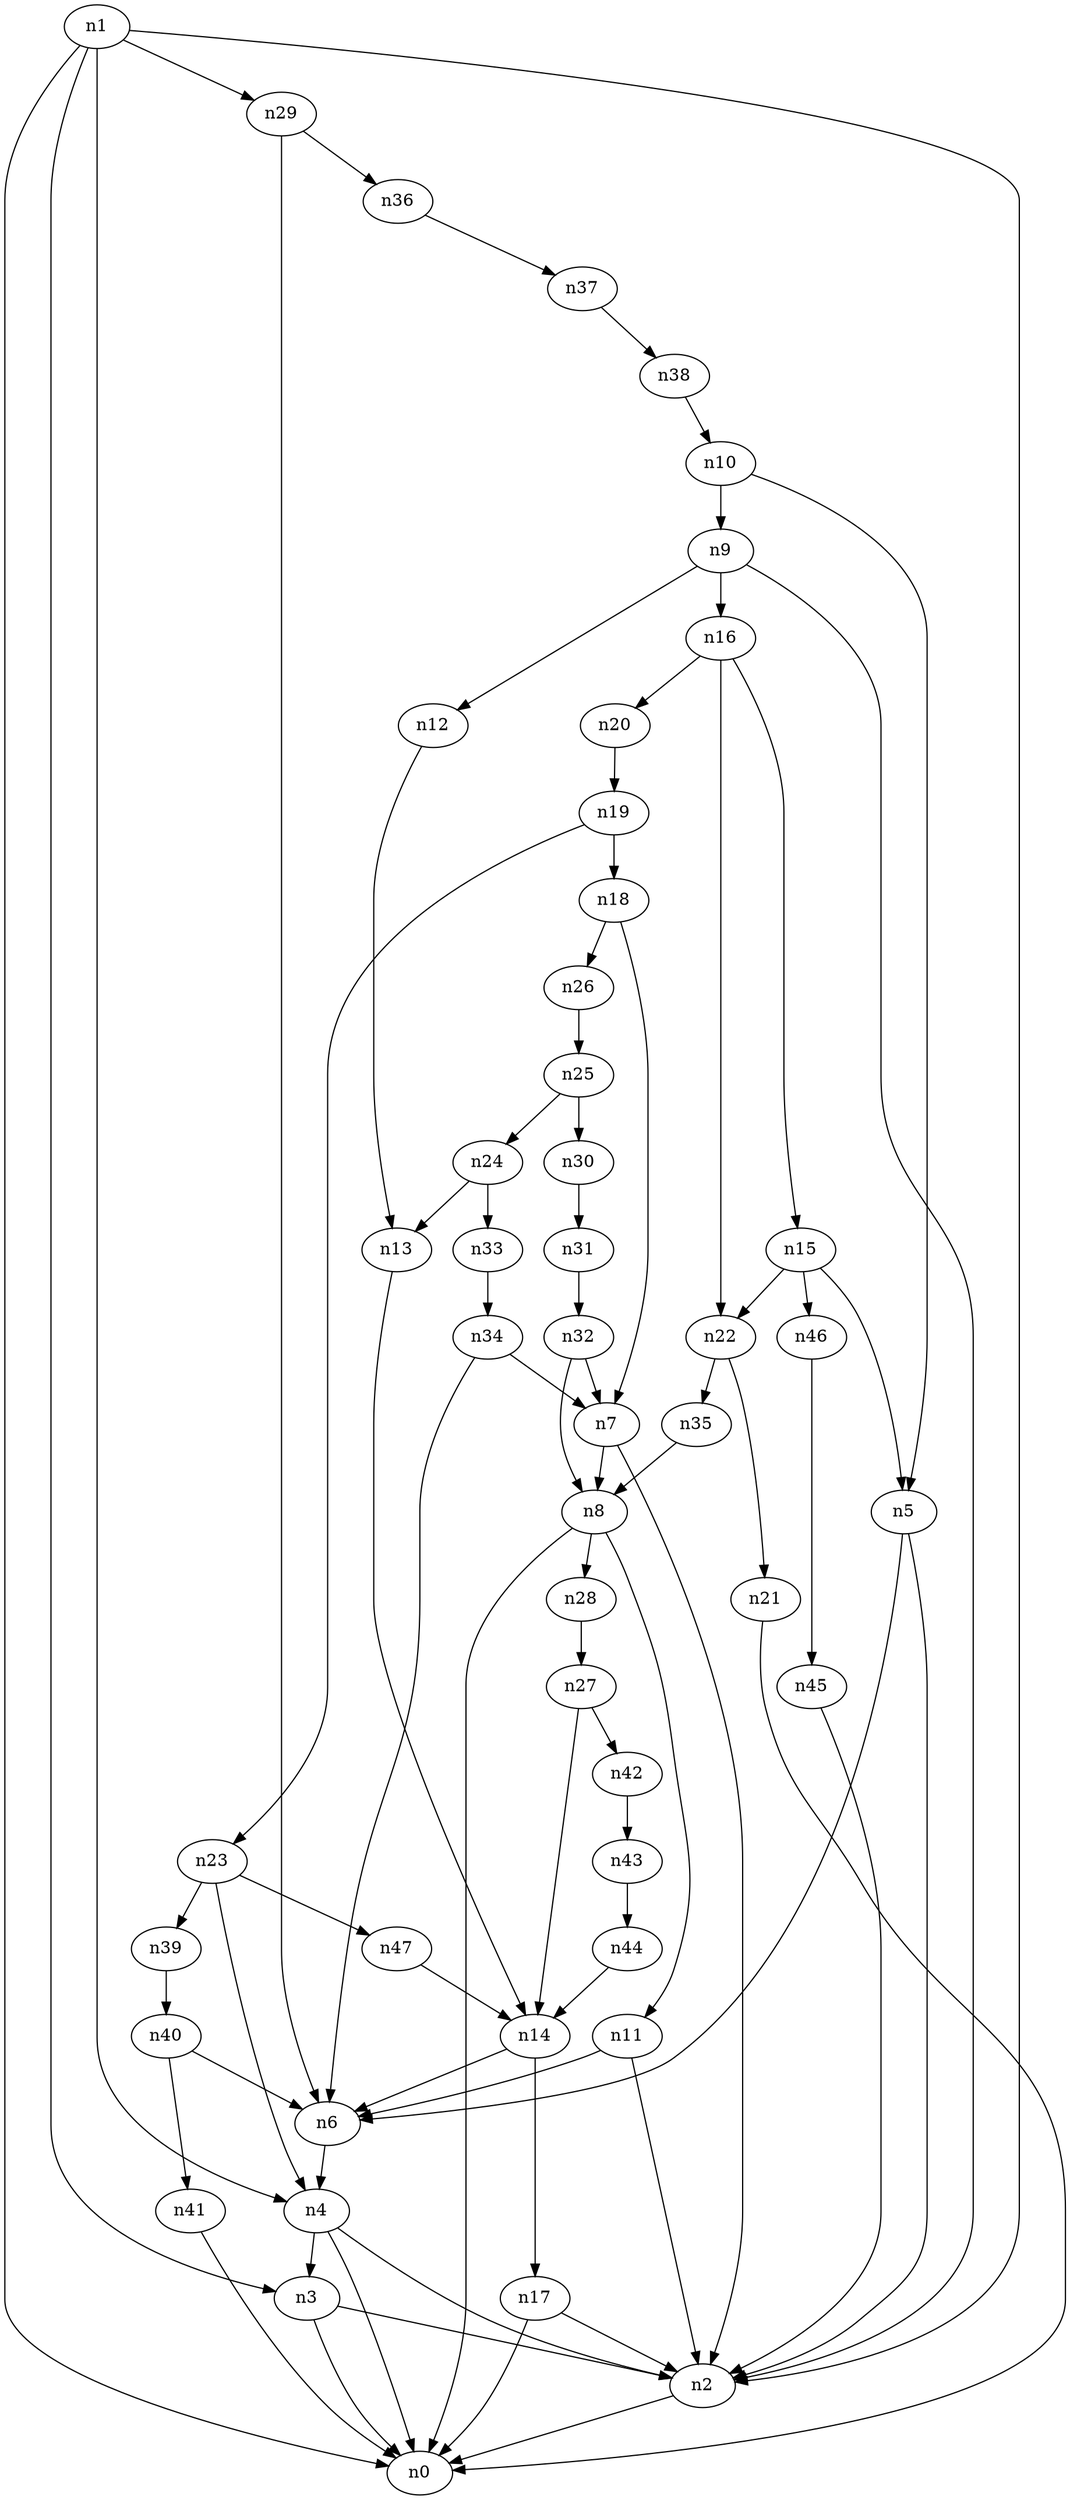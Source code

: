 digraph G {
	n1 -> n0	 [_graphml_id=e0];
	n1 -> n2	 [_graphml_id=e1];
	n1 -> n3	 [_graphml_id=e6];
	n1 -> n4	 [_graphml_id=e9];
	n1 -> n29	 [_graphml_id=e48];
	n2 -> n0	 [_graphml_id=e5];
	n3 -> n0	 [_graphml_id=e8];
	n3 -> n2	 [_graphml_id=e2];
	n4 -> n0	 [_graphml_id=e4];
	n4 -> n2	 [_graphml_id=e7];
	n4 -> n3	 [_graphml_id=e3];
	n5 -> n2	 [_graphml_id=e10];
	n5 -> n6	 [_graphml_id=e11];
	n6 -> n4	 [_graphml_id=e12];
	n7 -> n2	 [_graphml_id=e13];
	n7 -> n8	 [_graphml_id=e14];
	n8 -> n0	 [_graphml_id=e15];
	n8 -> n11	 [_graphml_id=e19];
	n8 -> n28	 [_graphml_id=e47];
	n9 -> n2	 [_graphml_id=e16];
	n9 -> n12	 [_graphml_id=e22];
	n9 -> n16	 [_graphml_id=e28];
	n10 -> n5	 [_graphml_id=e18];
	n10 -> n9	 [_graphml_id=e17];
	n11 -> n2	 [_graphml_id=e21];
	n11 -> n6	 [_graphml_id=e20];
	n12 -> n13	 [_graphml_id=e23];
	n13 -> n14	 [_graphml_id=e24];
	n14 -> n6	 [_graphml_id=e25];
	n14 -> n17	 [_graphml_id=e29];
	n15 -> n5	 [_graphml_id=e26];
	n15 -> n22	 [_graphml_id=e40];
	n15 -> n46	 [_graphml_id=e77];
	n16 -> n15	 [_graphml_id=e27];
	n16 -> n20	 [_graphml_id=e34];
	n16 -> n22	 [_graphml_id=e37];
	n17 -> n0	 [_graphml_id=e50];
	n17 -> n2	 [_graphml_id=e30];
	n18 -> n7	 [_graphml_id=e31];
	n18 -> n26	 [_graphml_id=e44];
	n19 -> n18	 [_graphml_id=e32];
	n19 -> n23	 [_graphml_id=e38];
	n20 -> n19	 [_graphml_id=e33];
	n21 -> n0	 [_graphml_id=e35];
	n22 -> n21	 [_graphml_id=e36];
	n22 -> n35	 [_graphml_id=e58];
	n23 -> n4	 [_graphml_id=e39];
	n23 -> n39	 [_graphml_id=e65];
	n23 -> n47	 [_graphml_id=e79];
	n24 -> n13	 [_graphml_id=e41];
	n24 -> n33	 [_graphml_id=e55];
	n25 -> n24	 [_graphml_id=e42];
	n25 -> n30	 [_graphml_id=e51];
	n26 -> n25	 [_graphml_id=e43];
	n27 -> n14	 [_graphml_id=e45];
	n27 -> n42	 [_graphml_id=e71];
	n28 -> n27	 [_graphml_id=e46];
	n29 -> n6	 [_graphml_id=e49];
	n29 -> n36	 [_graphml_id=e61];
	n30 -> n31	 [_graphml_id=e52];
	n31 -> n32	 [_graphml_id=e53];
	n32 -> n7	 [_graphml_id=e70];
	n32 -> n8	 [_graphml_id=e54];
	n33 -> n34	 [_graphml_id=e56];
	n34 -> n6	 [_graphml_id=e57];
	n34 -> n7	 [_graphml_id=e60];
	n35 -> n8	 [_graphml_id=e59];
	n36 -> n37	 [_graphml_id=e62];
	n37 -> n38	 [_graphml_id=e63];
	n38 -> n10	 [_graphml_id=e64];
	n39 -> n40	 [_graphml_id=e66];
	n40 -> n6	 [_graphml_id=e67];
	n40 -> n41	 [_graphml_id=e69];
	n41 -> n0	 [_graphml_id=e68];
	n42 -> n43	 [_graphml_id=e72];
	n43 -> n44	 [_graphml_id=e73];
	n44 -> n14	 [_graphml_id=e74];
	n45 -> n2	 [_graphml_id=e75];
	n46 -> n45	 [_graphml_id=e76];
	n47 -> n14	 [_graphml_id=e78];
}
